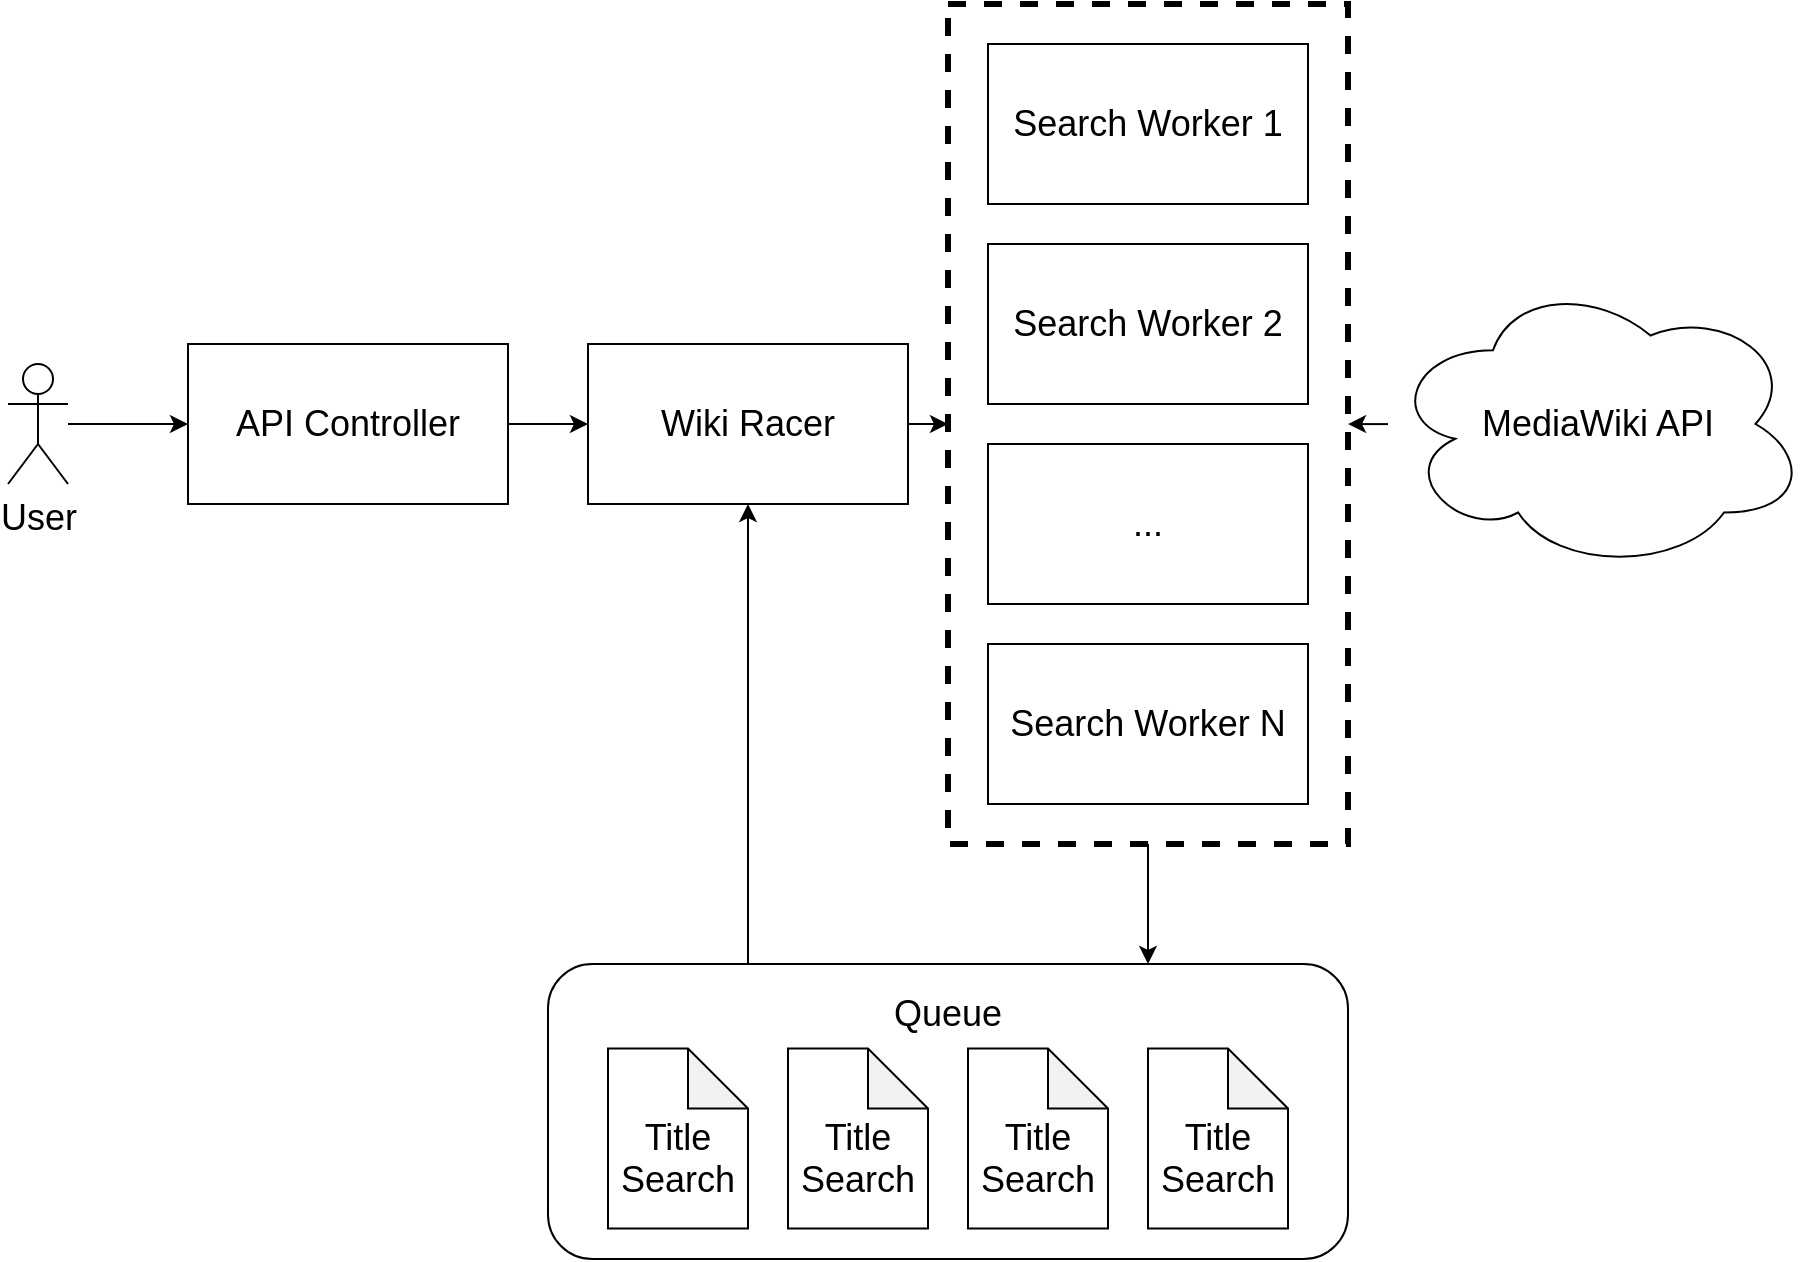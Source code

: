 <mxfile version="13.0.3" type="device" pages="7"><diagram id="IXplIxV5b6JfZ3d4YWGq" name="High Level Arch"><mxGraphModel dx="2916" dy="1220" grid="1" gridSize="10" guides="1" tooltips="1" connect="1" arrows="1" fold="1" page="1" pageScale="1" pageWidth="850" pageHeight="1100" math="0" shadow="0"><root><mxCell id="0"/><mxCell id="1" parent="0"/><mxCell id="iJ9cjfOLZrpV8PgKsIwl-31" style="edgeStyle=orthogonalEdgeStyle;rounded=0;orthogonalLoop=1;jettySize=auto;html=1;exitX=0.5;exitY=1;exitDx=0;exitDy=0;entryX=0.75;entryY=0;entryDx=0;entryDy=0;fontSize=18;" parent="1" source="iJ9cjfOLZrpV8PgKsIwl-15" target="k-khxnUiJFRYAgiVtPTI-1" edge="1"><mxGeometry relative="1" as="geometry"/></mxCell><mxCell id="iJ9cjfOLZrpV8PgKsIwl-15" value="" style="rounded=0;whiteSpace=wrap;html=1;fontSize=18;fillColor=none;dashed=1;strokeWidth=3;" parent="1" vertex="1"><mxGeometry x="440" y="170" width="200" height="420" as="geometry"/></mxCell><mxCell id="iJ9cjfOLZrpV8PgKsIwl-30" style="edgeStyle=orthogonalEdgeStyle;rounded=0;orthogonalLoop=1;jettySize=auto;html=1;exitX=0.25;exitY=0;exitDx=0;exitDy=0;fontSize=18;" parent="1" source="k-khxnUiJFRYAgiVtPTI-1" target="k-khxnUiJFRYAgiVtPTI-4" edge="1"><mxGeometry relative="1" as="geometry"/></mxCell><mxCell id="k-khxnUiJFRYAgiVtPTI-1" value="" style="rounded=1;whiteSpace=wrap;html=1;" parent="1" vertex="1"><mxGeometry x="240" y="650" width="400" height="147.5" as="geometry"/></mxCell><mxCell id="k-khxnUiJFRYAgiVtPTI-2" value="Search Worker 1" style="rounded=0;whiteSpace=wrap;html=1;fontSize=18;" parent="1" vertex="1"><mxGeometry x="460" y="190" width="160" height="80" as="geometry"/></mxCell><mxCell id="k-khxnUiJFRYAgiVtPTI-3" value="Queue" style="text;html=1;strokeColor=none;fillColor=none;align=center;verticalAlign=middle;whiteSpace=wrap;rounded=0;fontSize=18;" parent="1" vertex="1"><mxGeometry x="410" y="665.25" width="60" height="20" as="geometry"/></mxCell><mxCell id="iJ9cjfOLZrpV8PgKsIwl-16" style="edgeStyle=orthogonalEdgeStyle;rounded=0;orthogonalLoop=1;jettySize=auto;html=1;" parent="1" source="k-khxnUiJFRYAgiVtPTI-4" target="iJ9cjfOLZrpV8PgKsIwl-15" edge="1"><mxGeometry relative="1" as="geometry"/></mxCell><mxCell id="k-khxnUiJFRYAgiVtPTI-4" value="Wiki Racer" style="rounded=0;whiteSpace=wrap;html=1;fontSize=18;" parent="1" vertex="1"><mxGeometry x="260" y="340" width="160" height="80" as="geometry"/></mxCell><mxCell id="iJ9cjfOLZrpV8PgKsIwl-2" value="&lt;br&gt;Title&lt;br&gt;Search" style="shape=note;whiteSpace=wrap;html=1;backgroundOutline=1;darkOpacity=0.05;fontSize=18;" parent="1" vertex="1"><mxGeometry x="270" y="692.25" width="70" height="90" as="geometry"/></mxCell><mxCell id="iJ9cjfOLZrpV8PgKsIwl-3" value="&lt;br&gt;Title&lt;br&gt;Search" style="shape=note;whiteSpace=wrap;html=1;backgroundOutline=1;darkOpacity=0.05;fontSize=18;" parent="1" vertex="1"><mxGeometry x="360" y="692.25" width="70" height="90" as="geometry"/></mxCell><mxCell id="iJ9cjfOLZrpV8PgKsIwl-4" value="&lt;br&gt;Title&lt;br&gt;Search" style="shape=note;whiteSpace=wrap;html=1;backgroundOutline=1;darkOpacity=0.05;fontSize=18;" parent="1" vertex="1"><mxGeometry x="450" y="692.25" width="70" height="90" as="geometry"/></mxCell><mxCell id="iJ9cjfOLZrpV8PgKsIwl-5" value="&lt;br&gt;Title&lt;br&gt;Search" style="shape=note;whiteSpace=wrap;html=1;backgroundOutline=1;darkOpacity=0.05;fontSize=18;" parent="1" vertex="1"><mxGeometry x="540" y="692.25" width="70" height="90" as="geometry"/></mxCell><mxCell id="iJ9cjfOLZrpV8PgKsIwl-6" value="Search Worker 2" style="rounded=0;whiteSpace=wrap;html=1;fontSize=18;" parent="1" vertex="1"><mxGeometry x="460" y="290" width="160" height="80" as="geometry"/></mxCell><mxCell id="iJ9cjfOLZrpV8PgKsIwl-7" value="..." style="rounded=0;whiteSpace=wrap;html=1;fontSize=18;" parent="1" vertex="1"><mxGeometry x="460" y="390" width="160" height="80" as="geometry"/></mxCell><mxCell id="iJ9cjfOLZrpV8PgKsIwl-8" value="Search Worker N" style="rounded=0;whiteSpace=wrap;html=1;fontSize=18;" parent="1" vertex="1"><mxGeometry x="460" y="490" width="160" height="80" as="geometry"/></mxCell><mxCell id="iJ9cjfOLZrpV8PgKsIwl-27" style="edgeStyle=orthogonalEdgeStyle;rounded=0;orthogonalLoop=1;jettySize=auto;html=1;fontSize=18;" parent="1" source="iJ9cjfOLZrpV8PgKsIwl-26" target="iJ9cjfOLZrpV8PgKsIwl-15" edge="1"><mxGeometry relative="1" as="geometry"/></mxCell><mxCell id="iJ9cjfOLZrpV8PgKsIwl-26" value="MediaWiki API" style="ellipse;shape=cloud;whiteSpace=wrap;html=1;strokeWidth=1;fillColor=none;fontSize=18;" parent="1" vertex="1"><mxGeometry x="660" y="306.25" width="210" height="147.5" as="geometry"/></mxCell><mxCell id="iJ9cjfOLZrpV8PgKsIwl-33" style="edgeStyle=orthogonalEdgeStyle;rounded=0;orthogonalLoop=1;jettySize=auto;html=1;fontSize=18;" parent="1" source="iJ9cjfOLZrpV8PgKsIwl-32" target="k-khxnUiJFRYAgiVtPTI-4" edge="1"><mxGeometry relative="1" as="geometry"/></mxCell><mxCell id="iJ9cjfOLZrpV8PgKsIwl-32" value="API Controller" style="rounded=0;whiteSpace=wrap;html=1;fontSize=18;" parent="1" vertex="1"><mxGeometry x="60" y="340" width="160" height="80" as="geometry"/></mxCell><mxCell id="iJ9cjfOLZrpV8PgKsIwl-35" style="edgeStyle=orthogonalEdgeStyle;rounded=0;orthogonalLoop=1;jettySize=auto;html=1;fontSize=18;" parent="1" source="iJ9cjfOLZrpV8PgKsIwl-34" target="iJ9cjfOLZrpV8PgKsIwl-32" edge="1"><mxGeometry relative="1" as="geometry"/></mxCell><mxCell id="iJ9cjfOLZrpV8PgKsIwl-34" value="User" style="shape=umlActor;verticalLabelPosition=bottom;labelBackgroundColor=#ffffff;verticalAlign=top;html=1;outlineConnect=0;strokeWidth=1;fillColor=none;fontSize=18;" parent="1" vertex="1"><mxGeometry x="-30" y="350" width="30" height="60" as="geometry"/></mxCell></root></mxGraphModel></diagram><diagram id="-iMVpqJegmXDqXntgjlp" name="App Layers"><mxGraphModel dx="2916" dy="1220" grid="1" gridSize="10" guides="1" tooltips="1" connect="1" arrows="1" fold="1" page="1" pageScale="1" pageWidth="850" pageHeight="1100" math="0" shadow="0"><root><mxCell id="OwXSbkIwfd_zXvtsnWuW-0"/><mxCell id="OwXSbkIwfd_zXvtsnWuW-1" parent="OwXSbkIwfd_zXvtsnWuW-0"/><mxCell id="l91Ibae37VVf1Z6W0F9c-0" value="" style="rounded=0;whiteSpace=wrap;html=1;fontSize=18;fillColor=none;dashed=1;strokeWidth=3;" vertex="1" parent="OwXSbkIwfd_zXvtsnWuW-1"><mxGeometry x="40" y="200" width="620" height="140" as="geometry"/></mxCell><mxCell id="l91Ibae37VVf1Z6W0F9c-1" value="Race Controller" style="rounded=0;whiteSpace=wrap;html=1;fontSize=18;" vertex="1" parent="OwXSbkIwfd_zXvtsnWuW-1"><mxGeometry x="60" y="220" width="180" height="100" as="geometry"/></mxCell><mxCell id="l91Ibae37VVf1Z6W0F9c-2" value="Ping Controller" style="rounded=0;whiteSpace=wrap;html=1;fontSize=18;" vertex="1" parent="OwXSbkIwfd_zXvtsnWuW-1"><mxGeometry x="260" y="220" width="180" height="100" as="geometry"/></mxCell><mxCell id="l91Ibae37VVf1Z6W0F9c-3" value="API" style="text;html=1;strokeColor=none;fillColor=none;align=right;verticalAlign=middle;whiteSpace=wrap;rounded=0;fontSize=18;" vertex="1" parent="OwXSbkIwfd_zXvtsnWuW-1"><mxGeometry x="-110" y="260" width="110" height="20" as="geometry"/></mxCell><mxCell id="l91Ibae37VVf1Z6W0F9c-5" value="" style="rounded=0;whiteSpace=wrap;html=1;fontSize=18;fillColor=none;dashed=1;strokeWidth=3;" vertex="1" parent="OwXSbkIwfd_zXvtsnWuW-1"><mxGeometry x="40" y="360" width="620" height="260" as="geometry"/></mxCell><mxCell id="l91Ibae37VVf1Z6W0F9c-6" value="Wiki Racer" style="rounded=0;whiteSpace=wrap;html=1;fontSize=18;" vertex="1" parent="OwXSbkIwfd_zXvtsnWuW-1"><mxGeometry x="60" y="380" width="180" height="100" as="geometry"/></mxCell><mxCell id="l91Ibae37VVf1Z6W0F9c-7" value="MediaWiki" style="rounded=0;whiteSpace=wrap;html=1;fontSize=18;" vertex="1" parent="OwXSbkIwfd_zXvtsnWuW-1"><mxGeometry x="260" y="380" width="180" height="100" as="geometry"/></mxCell><mxCell id="l91Ibae37VVf1Z6W0F9c-8" value="Services" style="text;html=1;strokeColor=none;fillColor=none;align=right;verticalAlign=middle;whiteSpace=wrap;rounded=0;fontSize=18;" vertex="1" parent="OwXSbkIwfd_zXvtsnWuW-1"><mxGeometry x="-120" y="420" width="120" height="20" as="geometry"/></mxCell><mxCell id="l91Ibae37VVf1Z6W0F9c-9" value="" style="rounded=0;whiteSpace=wrap;html=1;fontSize=18;fillColor=none;dashed=1;strokeWidth=3;" vertex="1" parent="OwXSbkIwfd_zXvtsnWuW-1"><mxGeometry x="40" y="640" width="620" height="140" as="geometry"/></mxCell><mxCell id="l91Ibae37VVf1Z6W0F9c-10" value="MediaWiki Client" style="rounded=0;whiteSpace=wrap;html=1;fontSize=18;" vertex="1" parent="OwXSbkIwfd_zXvtsnWuW-1"><mxGeometry x="60" y="660" width="180" height="100" as="geometry"/></mxCell><mxCell id="l91Ibae37VVf1Z6W0F9c-12" value="Data Providers" style="text;html=1;strokeColor=none;fillColor=none;align=right;verticalAlign=middle;whiteSpace=wrap;rounded=0;fontSize=18;" vertex="1" parent="OwXSbkIwfd_zXvtsnWuW-1"><mxGeometry x="-130" y="700" width="130" height="20" as="geometry"/></mxCell><mxCell id="l91Ibae37VVf1Z6W0F9c-13" value="" style="rounded=0;whiteSpace=wrap;html=1;fontSize=18;fillColor=none;dashed=1;strokeWidth=3;" vertex="1" parent="OwXSbkIwfd_zXvtsnWuW-1"><mxGeometry x="680" y="200" width="220" height="580" as="geometry"/></mxCell><mxCell id="l91Ibae37VVf1Z6W0F9c-14" value="Logger" style="rounded=0;whiteSpace=wrap;html=1;fontSize=18;" vertex="1" parent="OwXSbkIwfd_zXvtsnWuW-1"><mxGeometry x="700" y="220" width="180" height="100" as="geometry"/></mxCell><mxCell id="l91Ibae37VVf1Z6W0F9c-15" value="Error Handling&lt;br&gt;Middleware" style="rounded=0;whiteSpace=wrap;html=1;fontSize=18;" vertex="1" parent="OwXSbkIwfd_zXvtsnWuW-1"><mxGeometry x="460" y="220" width="180" height="100" as="geometry"/></mxCell><mxCell id="l91Ibae37VVf1Z6W0F9c-17" value="Common and Models" style="text;html=1;strokeColor=none;fillColor=none;align=center;verticalAlign=middle;whiteSpace=wrap;rounded=0;fontSize=18;" vertex="1" parent="OwXSbkIwfd_zXvtsnWuW-1"><mxGeometry x="690" y="160" width="200" height="20" as="geometry"/></mxCell><mxCell id="l91Ibae37VVf1Z6W0F9c-18" value="Model: TitleSearch" style="rounded=0;whiteSpace=wrap;html=1;fontSize=18;" vertex="1" parent="OwXSbkIwfd_zXvtsnWuW-1"><mxGeometry x="700" y="340" width="180" height="100" as="geometry"/></mxCell><mxCell id="F7TzkYruK0u7A-3XLmGF-0" value="Title Selector" style="rounded=0;whiteSpace=wrap;html=1;fontSize=18;" vertex="1" parent="OwXSbkIwfd_zXvtsnWuW-1"><mxGeometry x="460" y="380" width="180" height="100" as="geometry"/></mxCell><mxCell id="F7TzkYruK0u7A-3XLmGF-1" value="Search Worker" style="rounded=0;whiteSpace=wrap;html=1;fontSize=18;" vertex="1" parent="OwXSbkIwfd_zXvtsnWuW-1"><mxGeometry x="60" y="500" width="180" height="100" as="geometry"/></mxCell></root></mxGraphModel></diagram><diagram id="20howQRmZkydpIM4SISz" name="Strategies"><mxGraphModel dx="2066" dy="1220" grid="1" gridSize="10" guides="1" tooltips="1" connect="1" arrows="1" fold="1" page="1" pageScale="1" pageWidth="850" pageHeight="1100" math="0" shadow="0"><root><mxCell id="SZ7LqF-z8JqPOlWcz_nS-0"/><mxCell id="SZ7LqF-z8JqPOlWcz_nS-1" parent="SZ7LqF-z8JqPOlWcz_nS-0"/><mxCell id="7A-WK-9YiNpS9h0fsh89-4" style="edgeStyle=orthogonalEdgeStyle;rounded=0;orthogonalLoop=1;jettySize=auto;html=1;fontSize=18;" edge="1" parent="SZ7LqF-z8JqPOlWcz_nS-1" source="7A-WK-9YiNpS9h0fsh89-0" target="7A-WK-9YiNpS9h0fsh89-1"><mxGeometry relative="1" as="geometry"/></mxCell><mxCell id="7A-WK-9YiNpS9h0fsh89-0" value="Start" style="ellipse;whiteSpace=wrap;html=1;aspect=fixed;fontSize=18;align=center;" vertex="1" parent="SZ7LqF-z8JqPOlWcz_nS-1"><mxGeometry x="67.5" y="80" width="80" height="80" as="geometry"/></mxCell><mxCell id="7A-WK-9YiNpS9h0fsh89-5" style="edgeStyle=orthogonalEdgeStyle;rounded=0;orthogonalLoop=1;jettySize=auto;html=1;entryX=0.5;entryY=0;entryDx=0;entryDy=0;fontSize=18;" edge="1" parent="SZ7LqF-z8JqPOlWcz_nS-1" source="7A-WK-9YiNpS9h0fsh89-1" target="7A-WK-9YiNpS9h0fsh89-2"><mxGeometry relative="1" as="geometry"/></mxCell><mxCell id="7A-WK-9YiNpS9h0fsh89-1" value="" style="ellipse;whiteSpace=wrap;html=1;aspect=fixed;fontSize=18;align=center;fillColor=#d5e8d4;strokeColor=#82b366;" vertex="1" parent="SZ7LqF-z8JqPOlWcz_nS-1"><mxGeometry x="87.5" y="200" width="40" height="40" as="geometry"/></mxCell><mxCell id="7A-WK-9YiNpS9h0fsh89-6" style="edgeStyle=orthogonalEdgeStyle;rounded=0;orthogonalLoop=1;jettySize=auto;html=1;entryX=0.5;entryY=0;entryDx=0;entryDy=0;fontSize=18;" edge="1" parent="SZ7LqF-z8JqPOlWcz_nS-1" source="7A-WK-9YiNpS9h0fsh89-2" target="7A-WK-9YiNpS9h0fsh89-3"><mxGeometry relative="1" as="geometry"/></mxCell><mxCell id="7A-WK-9YiNpS9h0fsh89-2" value="" style="ellipse;whiteSpace=wrap;html=1;aspect=fixed;fontSize=18;align=center;fillColor=#fff2cc;strokeColor=#d6b656;" vertex="1" parent="SZ7LqF-z8JqPOlWcz_nS-1"><mxGeometry x="87.5" y="280" width="40" height="40" as="geometry"/></mxCell><mxCell id="7A-WK-9YiNpS9h0fsh89-3" value="" style="ellipse;whiteSpace=wrap;html=1;aspect=fixed;fontSize=18;align=center;fillColor=#f8cecc;strokeColor=#b85450;" vertex="1" parent="SZ7LqF-z8JqPOlWcz_nS-1"><mxGeometry x="87.5" y="360" width="40" height="40" as="geometry"/></mxCell><mxCell id="7A-WK-9YiNpS9h0fsh89-7" value="1. Always pick first" style="text;html=1;strokeColor=none;fillColor=none;align=center;verticalAlign=middle;whiteSpace=wrap;rounded=0;fontSize=18;" vertex="1" parent="SZ7LqF-z8JqPOlWcz_nS-1"><mxGeometry x="30" y="40" width="155" height="20" as="geometry"/></mxCell><mxCell id="7A-WK-9YiNpS9h0fsh89-8" value="2. Breadth first" style="text;html=1;strokeColor=none;fillColor=none;align=center;verticalAlign=middle;whiteSpace=wrap;rounded=0;fontSize=18;" vertex="1" parent="SZ7LqF-z8JqPOlWcz_nS-1"><mxGeometry x="262.5" y="40" width="130" height="20" as="geometry"/></mxCell><mxCell id="7A-WK-9YiNpS9h0fsh89-17" style="edgeStyle=orthogonalEdgeStyle;rounded=0;orthogonalLoop=1;jettySize=auto;html=1;entryX=0.5;entryY=0;entryDx=0;entryDy=0;fontSize=18;" edge="1" parent="SZ7LqF-z8JqPOlWcz_nS-1" source="7A-WK-9YiNpS9h0fsh89-9" target="7A-WK-9YiNpS9h0fsh89-11"><mxGeometry relative="1" as="geometry"/></mxCell><mxCell id="7A-WK-9YiNpS9h0fsh89-18" style="edgeStyle=orthogonalEdgeStyle;rounded=0;orthogonalLoop=1;jettySize=auto;html=1;entryX=0.5;entryY=0;entryDx=0;entryDy=0;fontSize=18;" edge="1" parent="SZ7LqF-z8JqPOlWcz_nS-1" source="7A-WK-9YiNpS9h0fsh89-9" target="7A-WK-9YiNpS9h0fsh89-10"><mxGeometry relative="1" as="geometry"/></mxCell><mxCell id="7A-WK-9YiNpS9h0fsh89-19" style="edgeStyle=orthogonalEdgeStyle;rounded=0;orthogonalLoop=1;jettySize=auto;html=1;exitX=0.5;exitY=1;exitDx=0;exitDy=0;entryX=0.5;entryY=0;entryDx=0;entryDy=0;fontSize=18;" edge="1" parent="SZ7LqF-z8JqPOlWcz_nS-1" source="7A-WK-9YiNpS9h0fsh89-9" target="7A-WK-9YiNpS9h0fsh89-12"><mxGeometry relative="1" as="geometry"/></mxCell><mxCell id="7A-WK-9YiNpS9h0fsh89-9" value="Start" style="ellipse;whiteSpace=wrap;html=1;aspect=fixed;fontSize=18;align=center;" vertex="1" parent="SZ7LqF-z8JqPOlWcz_nS-1"><mxGeometry x="287.5" y="80" width="80" height="80" as="geometry"/></mxCell><mxCell id="7A-WK-9YiNpS9h0fsh89-22" style="edgeStyle=orthogonalEdgeStyle;rounded=0;orthogonalLoop=1;jettySize=auto;html=1;entryX=0.5;entryY=0;entryDx=0;entryDy=0;fontSize=18;" edge="1" parent="SZ7LqF-z8JqPOlWcz_nS-1" source="7A-WK-9YiNpS9h0fsh89-10" target="7A-WK-9YiNpS9h0fsh89-15"><mxGeometry relative="1" as="geometry"/></mxCell><mxCell id="7A-WK-9YiNpS9h0fsh89-10" value="" style="ellipse;whiteSpace=wrap;html=1;aspect=fixed;fontSize=18;align=center;fillColor=#fff2cc;strokeColor=#d6b656;" vertex="1" parent="SZ7LqF-z8JqPOlWcz_nS-1"><mxGeometry x="307.5" y="200" width="40" height="40" as="geometry"/></mxCell><mxCell id="7A-WK-9YiNpS9h0fsh89-20" style="edgeStyle=orthogonalEdgeStyle;rounded=0;orthogonalLoop=1;jettySize=auto;html=1;fontSize=18;" edge="1" parent="SZ7LqF-z8JqPOlWcz_nS-1" source="7A-WK-9YiNpS9h0fsh89-11" target="7A-WK-9YiNpS9h0fsh89-14"><mxGeometry relative="1" as="geometry"/></mxCell><mxCell id="7A-WK-9YiNpS9h0fsh89-21" style="edgeStyle=orthogonalEdgeStyle;rounded=0;orthogonalLoop=1;jettySize=auto;html=1;exitX=0.5;exitY=1;exitDx=0;exitDy=0;fontSize=18;" edge="1" parent="SZ7LqF-z8JqPOlWcz_nS-1" source="7A-WK-9YiNpS9h0fsh89-11" target="7A-WK-9YiNpS9h0fsh89-13"><mxGeometry relative="1" as="geometry"/></mxCell><mxCell id="7A-WK-9YiNpS9h0fsh89-11" value="" style="ellipse;whiteSpace=wrap;html=1;aspect=fixed;fontSize=18;align=center;fillColor=#d5e8d4;strokeColor=#82b366;" vertex="1" parent="SZ7LqF-z8JqPOlWcz_nS-1"><mxGeometry x="247.5" y="200" width="40" height="40" as="geometry"/></mxCell><mxCell id="7A-WK-9YiNpS9h0fsh89-23" style="edgeStyle=orthogonalEdgeStyle;rounded=0;orthogonalLoop=1;jettySize=auto;html=1;fontSize=18;" edge="1" parent="SZ7LqF-z8JqPOlWcz_nS-1" source="7A-WK-9YiNpS9h0fsh89-12" target="7A-WK-9YiNpS9h0fsh89-16"><mxGeometry relative="1" as="geometry"/></mxCell><mxCell id="7A-WK-9YiNpS9h0fsh89-12" value="" style="ellipse;whiteSpace=wrap;html=1;aspect=fixed;fontSize=18;align=center;fillColor=#f8cecc;strokeColor=#b85450;" vertex="1" parent="SZ7LqF-z8JqPOlWcz_nS-1"><mxGeometry x="367.5" y="200" width="40" height="40" as="geometry"/></mxCell><mxCell id="7A-WK-9YiNpS9h0fsh89-13" value="" style="ellipse;whiteSpace=wrap;html=1;aspect=fixed;fontSize=18;align=center;" vertex="1" parent="SZ7LqF-z8JqPOlWcz_nS-1"><mxGeometry x="277.5" y="280" width="40" height="40" as="geometry"/></mxCell><mxCell id="7A-WK-9YiNpS9h0fsh89-14" value="" style="ellipse;whiteSpace=wrap;html=1;aspect=fixed;fontSize=18;align=center;" vertex="1" parent="SZ7LqF-z8JqPOlWcz_nS-1"><mxGeometry x="217.5" y="280" width="40" height="40" as="geometry"/></mxCell><mxCell id="7A-WK-9YiNpS9h0fsh89-15" value="" style="ellipse;whiteSpace=wrap;html=1;aspect=fixed;fontSize=18;align=center;" vertex="1" parent="SZ7LqF-z8JqPOlWcz_nS-1"><mxGeometry x="337.5" y="280" width="40" height="40" as="geometry"/></mxCell><mxCell id="7A-WK-9YiNpS9h0fsh89-16" value="" style="ellipse;whiteSpace=wrap;html=1;aspect=fixed;fontSize=18;align=center;" vertex="1" parent="SZ7LqF-z8JqPOlWcz_nS-1"><mxGeometry x="397.5" y="280" width="40" height="40" as="geometry"/></mxCell><mxCell id="7A-WK-9YiNpS9h0fsh89-24" value="3. Parallelized depth first" style="text;html=1;strokeColor=none;fillColor=none;align=center;verticalAlign=middle;whiteSpace=wrap;rounded=0;fontSize=18;" vertex="1" parent="SZ7LqF-z8JqPOlWcz_nS-1"><mxGeometry x="465" y="40" width="205" height="20" as="geometry"/></mxCell><mxCell id="7A-WK-9YiNpS9h0fsh89-25" value="Start" style="ellipse;whiteSpace=wrap;html=1;aspect=fixed;fontSize=18;align=center;" vertex="1" parent="SZ7LqF-z8JqPOlWcz_nS-1"><mxGeometry x="527.5" y="80" width="80" height="80" as="geometry"/></mxCell><mxCell id="7A-WK-9YiNpS9h0fsh89-27" style="edgeStyle=orthogonalEdgeStyle;rounded=0;orthogonalLoop=1;jettySize=auto;html=1;entryX=0.5;entryY=0;entryDx=0;entryDy=0;fontSize=18;" edge="1" parent="SZ7LqF-z8JqPOlWcz_nS-1" target="7A-WK-9YiNpS9h0fsh89-31"><mxGeometry relative="1" as="geometry"><mxPoint x="567.5" y="180" as="sourcePoint"/></mxGeometry></mxCell><mxCell id="7A-WK-9YiNpS9h0fsh89-28" style="edgeStyle=orthogonalEdgeStyle;rounded=0;orthogonalLoop=1;jettySize=auto;html=1;entryX=0.5;entryY=0;entryDx=0;entryDy=0;fontSize=18;" edge="1" parent="SZ7LqF-z8JqPOlWcz_nS-1" target="7A-WK-9YiNpS9h0fsh89-30"><mxGeometry relative="1" as="geometry"><mxPoint x="567.5" y="180" as="sourcePoint"/></mxGeometry></mxCell><mxCell id="7A-WK-9YiNpS9h0fsh89-29" style="edgeStyle=orthogonalEdgeStyle;rounded=0;orthogonalLoop=1;jettySize=auto;html=1;entryX=0.5;entryY=0;entryDx=0;entryDy=0;fontSize=18;" edge="1" parent="SZ7LqF-z8JqPOlWcz_nS-1" target="7A-WK-9YiNpS9h0fsh89-32" source="7A-WK-9YiNpS9h0fsh89-25"><mxGeometry relative="1" as="geometry"><mxPoint x="567.5" y="180" as="sourcePoint"/><Array as="points"><mxPoint x="567.5" y="180"/><mxPoint x="627.5" y="180"/></Array></mxGeometry></mxCell><mxCell id="7A-WK-9YiNpS9h0fsh89-37" style="edgeStyle=orthogonalEdgeStyle;rounded=0;orthogonalLoop=1;jettySize=auto;html=1;fontSize=18;" edge="1" parent="SZ7LqF-z8JqPOlWcz_nS-1" source="7A-WK-9YiNpS9h0fsh89-30" target="7A-WK-9YiNpS9h0fsh89-33"><mxGeometry relative="1" as="geometry"/></mxCell><mxCell id="7A-WK-9YiNpS9h0fsh89-30" value="" style="ellipse;whiteSpace=wrap;html=1;aspect=fixed;fontSize=18;align=center;fillColor=#d5e8d4;strokeColor=#82b366;" vertex="1" parent="SZ7LqF-z8JqPOlWcz_nS-1"><mxGeometry x="547.5" y="200" width="40" height="40" as="geometry"/></mxCell><mxCell id="7A-WK-9YiNpS9h0fsh89-36" style="edgeStyle=orthogonalEdgeStyle;rounded=0;orthogonalLoop=1;jettySize=auto;html=1;fontSize=18;" edge="1" parent="SZ7LqF-z8JqPOlWcz_nS-1" source="7A-WK-9YiNpS9h0fsh89-31" target="7A-WK-9YiNpS9h0fsh89-34"><mxGeometry relative="1" as="geometry"/></mxCell><mxCell id="7A-WK-9YiNpS9h0fsh89-31" value="" style="ellipse;whiteSpace=wrap;html=1;aspect=fixed;fontSize=18;align=center;fillColor=#d5e8d4;strokeColor=#82b366;" vertex="1" parent="SZ7LqF-z8JqPOlWcz_nS-1"><mxGeometry x="487.5" y="200" width="40" height="40" as="geometry"/></mxCell><mxCell id="7A-WK-9YiNpS9h0fsh89-38" style="edgeStyle=orthogonalEdgeStyle;rounded=0;orthogonalLoop=1;jettySize=auto;html=1;fontSize=18;" edge="1" parent="SZ7LqF-z8JqPOlWcz_nS-1" source="7A-WK-9YiNpS9h0fsh89-32" target="7A-WK-9YiNpS9h0fsh89-35"><mxGeometry relative="1" as="geometry"/></mxCell><mxCell id="7A-WK-9YiNpS9h0fsh89-32" value="" style="ellipse;whiteSpace=wrap;html=1;aspect=fixed;fontSize=18;align=center;fillColor=#d5e8d4;strokeColor=#82b366;" vertex="1" parent="SZ7LqF-z8JqPOlWcz_nS-1"><mxGeometry x="607.5" y="200" width="40" height="40" as="geometry"/></mxCell><mxCell id="7A-WK-9YiNpS9h0fsh89-43" style="edgeStyle=orthogonalEdgeStyle;rounded=0;orthogonalLoop=1;jettySize=auto;html=1;fontSize=18;" edge="1" parent="SZ7LqF-z8JqPOlWcz_nS-1" source="7A-WK-9YiNpS9h0fsh89-33" target="7A-WK-9YiNpS9h0fsh89-39"><mxGeometry relative="1" as="geometry"/></mxCell><mxCell id="7A-WK-9YiNpS9h0fsh89-33" value="" style="ellipse;whiteSpace=wrap;html=1;aspect=fixed;fontSize=18;align=center;fillColor=#fff2cc;strokeColor=#d6b656;" vertex="1" parent="SZ7LqF-z8JqPOlWcz_nS-1"><mxGeometry x="547.5" y="280" width="40" height="40" as="geometry"/></mxCell><mxCell id="7A-WK-9YiNpS9h0fsh89-42" style="edgeStyle=orthogonalEdgeStyle;rounded=0;orthogonalLoop=1;jettySize=auto;html=1;fontSize=18;" edge="1" parent="SZ7LqF-z8JqPOlWcz_nS-1" source="7A-WK-9YiNpS9h0fsh89-34" target="7A-WK-9YiNpS9h0fsh89-40"><mxGeometry relative="1" as="geometry"/></mxCell><mxCell id="7A-WK-9YiNpS9h0fsh89-34" value="" style="ellipse;whiteSpace=wrap;html=1;aspect=fixed;fontSize=18;align=center;fillColor=#fff2cc;strokeColor=#d6b656;" vertex="1" parent="SZ7LqF-z8JqPOlWcz_nS-1"><mxGeometry x="487.5" y="280" width="40" height="40" as="geometry"/></mxCell><mxCell id="7A-WK-9YiNpS9h0fsh89-44" style="edgeStyle=orthogonalEdgeStyle;rounded=0;orthogonalLoop=1;jettySize=auto;html=1;fontSize=18;" edge="1" parent="SZ7LqF-z8JqPOlWcz_nS-1" source="7A-WK-9YiNpS9h0fsh89-35" target="7A-WK-9YiNpS9h0fsh89-41"><mxGeometry relative="1" as="geometry"/></mxCell><mxCell id="7A-WK-9YiNpS9h0fsh89-35" value="" style="ellipse;whiteSpace=wrap;html=1;aspect=fixed;fontSize=18;align=center;fillColor=#fff2cc;strokeColor=#d6b656;" vertex="1" parent="SZ7LqF-z8JqPOlWcz_nS-1"><mxGeometry x="607.5" y="280" width="40" height="40" as="geometry"/></mxCell><mxCell id="7A-WK-9YiNpS9h0fsh89-39" value="" style="ellipse;whiteSpace=wrap;html=1;aspect=fixed;fontSize=18;align=center;fillColor=#f8cecc;strokeColor=#b85450;" vertex="1" parent="SZ7LqF-z8JqPOlWcz_nS-1"><mxGeometry x="547.5" y="360" width="40" height="40" as="geometry"/></mxCell><mxCell id="7A-WK-9YiNpS9h0fsh89-40" value="" style="ellipse;whiteSpace=wrap;html=1;aspect=fixed;fontSize=18;align=center;fillColor=#f8cecc;strokeColor=#b85450;" vertex="1" parent="SZ7LqF-z8JqPOlWcz_nS-1"><mxGeometry x="487.5" y="360" width="40" height="40" as="geometry"/></mxCell><mxCell id="7A-WK-9YiNpS9h0fsh89-41" value="" style="ellipse;whiteSpace=wrap;html=1;aspect=fixed;fontSize=18;align=center;fillColor=#f8cecc;strokeColor=#b85450;" vertex="1" parent="SZ7LqF-z8JqPOlWcz_nS-1"><mxGeometry x="607.5" y="360" width="40" height="40" as="geometry"/></mxCell><mxCell id="7A-WK-9YiNpS9h0fsh89-45" value="4. Parallelized breadth first" style="text;html=1;strokeColor=none;fillColor=none;align=center;verticalAlign=middle;whiteSpace=wrap;rounded=0;fontSize=18;" vertex="1" parent="SZ7LqF-z8JqPOlWcz_nS-1"><mxGeometry x="705" y="40" width="225" height="20" as="geometry"/></mxCell><mxCell id="7A-WK-9YiNpS9h0fsh89-46" style="edgeStyle=orthogonalEdgeStyle;rounded=0;orthogonalLoop=1;jettySize=auto;html=1;entryX=0.5;entryY=0;entryDx=0;entryDy=0;fontSize=18;" edge="1" parent="SZ7LqF-z8JqPOlWcz_nS-1" source="7A-WK-9YiNpS9h0fsh89-49" target="7A-WK-9YiNpS9h0fsh89-54"><mxGeometry relative="1" as="geometry"/></mxCell><mxCell id="7A-WK-9YiNpS9h0fsh89-47" style="edgeStyle=orthogonalEdgeStyle;rounded=0;orthogonalLoop=1;jettySize=auto;html=1;entryX=0.5;entryY=0;entryDx=0;entryDy=0;fontSize=18;" edge="1" parent="SZ7LqF-z8JqPOlWcz_nS-1" source="7A-WK-9YiNpS9h0fsh89-49" target="7A-WK-9YiNpS9h0fsh89-51"><mxGeometry relative="1" as="geometry"/></mxCell><mxCell id="7A-WK-9YiNpS9h0fsh89-48" style="edgeStyle=orthogonalEdgeStyle;rounded=0;orthogonalLoop=1;jettySize=auto;html=1;exitX=0.5;exitY=1;exitDx=0;exitDy=0;entryX=0.5;entryY=0;entryDx=0;entryDy=0;fontSize=18;" edge="1" parent="SZ7LqF-z8JqPOlWcz_nS-1" source="7A-WK-9YiNpS9h0fsh89-49" target="7A-WK-9YiNpS9h0fsh89-56"><mxGeometry relative="1" as="geometry"/></mxCell><mxCell id="7A-WK-9YiNpS9h0fsh89-49" value="Start" style="ellipse;whiteSpace=wrap;html=1;aspect=fixed;fontSize=18;align=center;" vertex="1" parent="SZ7LqF-z8JqPOlWcz_nS-1"><mxGeometry x="777.5" y="80" width="80" height="80" as="geometry"/></mxCell><mxCell id="7A-WK-9YiNpS9h0fsh89-50" style="edgeStyle=orthogonalEdgeStyle;rounded=0;orthogonalLoop=1;jettySize=auto;html=1;entryX=0.5;entryY=0;entryDx=0;entryDy=0;fontSize=18;" edge="1" parent="SZ7LqF-z8JqPOlWcz_nS-1" source="7A-WK-9YiNpS9h0fsh89-51" target="7A-WK-9YiNpS9h0fsh89-59"><mxGeometry relative="1" as="geometry"/></mxCell><mxCell id="7A-WK-9YiNpS9h0fsh89-51" value="" style="ellipse;whiteSpace=wrap;html=1;aspect=fixed;fontSize=18;align=center;fillColor=#d5e8d4;strokeColor=#82b366;" vertex="1" parent="SZ7LqF-z8JqPOlWcz_nS-1"><mxGeometry x="797.5" y="200" width="40" height="40" as="geometry"/></mxCell><mxCell id="7A-WK-9YiNpS9h0fsh89-52" style="edgeStyle=orthogonalEdgeStyle;rounded=0;orthogonalLoop=1;jettySize=auto;html=1;fontSize=18;" edge="1" parent="SZ7LqF-z8JqPOlWcz_nS-1" source="7A-WK-9YiNpS9h0fsh89-54" target="7A-WK-9YiNpS9h0fsh89-58"><mxGeometry relative="1" as="geometry"/></mxCell><mxCell id="7A-WK-9YiNpS9h0fsh89-53" style="edgeStyle=orthogonalEdgeStyle;rounded=0;orthogonalLoop=1;jettySize=auto;html=1;exitX=0.5;exitY=1;exitDx=0;exitDy=0;fontSize=18;" edge="1" parent="SZ7LqF-z8JqPOlWcz_nS-1" source="7A-WK-9YiNpS9h0fsh89-54" target="7A-WK-9YiNpS9h0fsh89-57"><mxGeometry relative="1" as="geometry"/></mxCell><mxCell id="7A-WK-9YiNpS9h0fsh89-54" value="" style="ellipse;whiteSpace=wrap;html=1;aspect=fixed;fontSize=18;align=center;fillColor=#d5e8d4;strokeColor=#82b366;" vertex="1" parent="SZ7LqF-z8JqPOlWcz_nS-1"><mxGeometry x="737.5" y="200" width="40" height="40" as="geometry"/></mxCell><mxCell id="7A-WK-9YiNpS9h0fsh89-55" style="edgeStyle=orthogonalEdgeStyle;rounded=0;orthogonalLoop=1;jettySize=auto;html=1;fontSize=18;" edge="1" parent="SZ7LqF-z8JqPOlWcz_nS-1" source="7A-WK-9YiNpS9h0fsh89-56" target="7A-WK-9YiNpS9h0fsh89-60"><mxGeometry relative="1" as="geometry"/></mxCell><mxCell id="7A-WK-9YiNpS9h0fsh89-56" value="" style="ellipse;whiteSpace=wrap;html=1;aspect=fixed;fontSize=18;align=center;fillColor=#d5e8d4;strokeColor=#82b366;" vertex="1" parent="SZ7LqF-z8JqPOlWcz_nS-1"><mxGeometry x="857.5" y="200" width="40" height="40" as="geometry"/></mxCell><mxCell id="7A-WK-9YiNpS9h0fsh89-63" style="edgeStyle=orthogonalEdgeStyle;rounded=0;orthogonalLoop=1;jettySize=auto;html=1;fontSize=18;" edge="1" parent="SZ7LqF-z8JqPOlWcz_nS-1" source="7A-WK-9YiNpS9h0fsh89-57" target="7A-WK-9YiNpS9h0fsh89-61"><mxGeometry relative="1" as="geometry"/></mxCell><mxCell id="7A-WK-9YiNpS9h0fsh89-57" value="" style="ellipse;whiteSpace=wrap;html=1;aspect=fixed;fontSize=18;align=center;fillColor=#fff2cc;strokeColor=#d6b656;" vertex="1" parent="SZ7LqF-z8JqPOlWcz_nS-1"><mxGeometry x="767.5" y="280" width="40" height="40" as="geometry"/></mxCell><mxCell id="7A-WK-9YiNpS9h0fsh89-58" value="" style="ellipse;whiteSpace=wrap;html=1;aspect=fixed;fontSize=18;align=center;fillColor=#fff2cc;strokeColor=#d6b656;" vertex="1" parent="SZ7LqF-z8JqPOlWcz_nS-1"><mxGeometry x="707.5" y="280" width="40" height="40" as="geometry"/></mxCell><mxCell id="7A-WK-9YiNpS9h0fsh89-59" value="" style="ellipse;whiteSpace=wrap;html=1;aspect=fixed;fontSize=18;align=center;fillColor=#fff2cc;strokeColor=#d6b656;" vertex="1" parent="SZ7LqF-z8JqPOlWcz_nS-1"><mxGeometry x="827.5" y="280" width="40" height="40" as="geometry"/></mxCell><mxCell id="7A-WK-9YiNpS9h0fsh89-64" style="edgeStyle=orthogonalEdgeStyle;rounded=0;orthogonalLoop=1;jettySize=auto;html=1;entryX=0.5;entryY=0;entryDx=0;entryDy=0;fontSize=18;" edge="1" parent="SZ7LqF-z8JqPOlWcz_nS-1" source="7A-WK-9YiNpS9h0fsh89-60" target="7A-WK-9YiNpS9h0fsh89-62"><mxGeometry relative="1" as="geometry"/></mxCell><mxCell id="7A-WK-9YiNpS9h0fsh89-60" value="" style="ellipse;whiteSpace=wrap;html=1;aspect=fixed;fontSize=18;align=center;fillColor=#f8cecc;strokeColor=#b85450;" vertex="1" parent="SZ7LqF-z8JqPOlWcz_nS-1"><mxGeometry x="887.5" y="280" width="40" height="40" as="geometry"/></mxCell><mxCell id="7A-WK-9YiNpS9h0fsh89-61" value="" style="ellipse;whiteSpace=wrap;html=1;aspect=fixed;fontSize=18;align=center;fillColor=#f8cecc;strokeColor=#b85450;" vertex="1" parent="SZ7LqF-z8JqPOlWcz_nS-1"><mxGeometry x="767.5" y="360" width="40" height="40" as="geometry"/></mxCell><mxCell id="7A-WK-9YiNpS9h0fsh89-62" value="" style="ellipse;whiteSpace=wrap;html=1;aspect=fixed;fontSize=18;align=center;fillColor=#f8cecc;strokeColor=#b85450;" vertex="1" parent="SZ7LqF-z8JqPOlWcz_nS-1"><mxGeometry x="887.5" y="360" width="40" height="40" as="geometry"/></mxCell><mxCell id="7A-WK-9YiNpS9h0fsh89-65" value="5. Parallelized breadth first with randomization" style="text;html=1;strokeColor=none;fillColor=none;align=center;verticalAlign=middle;whiteSpace=wrap;rounded=0;fontSize=18;" vertex="1" parent="SZ7LqF-z8JqPOlWcz_nS-1"><mxGeometry x="40" y="440" width="400" height="20" as="geometry"/></mxCell><mxCell id="7A-WK-9YiNpS9h0fsh89-66" style="edgeStyle=orthogonalEdgeStyle;rounded=0;orthogonalLoop=1;jettySize=auto;html=1;entryX=0.5;entryY=0;entryDx=0;entryDy=0;fontSize=18;" edge="1" parent="SZ7LqF-z8JqPOlWcz_nS-1" source="7A-WK-9YiNpS9h0fsh89-69" target="7A-WK-9YiNpS9h0fsh89-74"><mxGeometry relative="1" as="geometry"/></mxCell><mxCell id="7A-WK-9YiNpS9h0fsh89-67" style="edgeStyle=orthogonalEdgeStyle;rounded=0;orthogonalLoop=1;jettySize=auto;html=1;entryX=0.5;entryY=0;entryDx=0;entryDy=0;fontSize=18;" edge="1" parent="SZ7LqF-z8JqPOlWcz_nS-1" source="7A-WK-9YiNpS9h0fsh89-69" target="7A-WK-9YiNpS9h0fsh89-71"><mxGeometry relative="1" as="geometry"/></mxCell><mxCell id="7A-WK-9YiNpS9h0fsh89-68" style="edgeStyle=orthogonalEdgeStyle;rounded=0;orthogonalLoop=1;jettySize=auto;html=1;exitX=0.5;exitY=1;exitDx=0;exitDy=0;entryX=0.5;entryY=0;entryDx=0;entryDy=0;fontSize=18;" edge="1" parent="SZ7LqF-z8JqPOlWcz_nS-1" source="7A-WK-9YiNpS9h0fsh89-69" target="7A-WK-9YiNpS9h0fsh89-76"><mxGeometry relative="1" as="geometry"/></mxCell><mxCell id="7A-WK-9YiNpS9h0fsh89-88" style="edgeStyle=orthogonalEdgeStyle;rounded=0;orthogonalLoop=1;jettySize=auto;html=1;exitX=0.5;exitY=1;exitDx=0;exitDy=0;entryX=0.5;entryY=0;entryDx=0;entryDy=0;fontSize=18;" edge="1" parent="SZ7LqF-z8JqPOlWcz_nS-1" source="7A-WK-9YiNpS9h0fsh89-69" target="7A-WK-9YiNpS9h0fsh89-87"><mxGeometry relative="1" as="geometry"/></mxCell><mxCell id="7A-WK-9YiNpS9h0fsh89-89" style="edgeStyle=orthogonalEdgeStyle;rounded=0;orthogonalLoop=1;jettySize=auto;html=1;exitX=0.5;exitY=1;exitDx=0;exitDy=0;entryX=0.5;entryY=0;entryDx=0;entryDy=0;fontSize=18;" edge="1" parent="SZ7LqF-z8JqPOlWcz_nS-1" source="7A-WK-9YiNpS9h0fsh89-69" target="7A-WK-9YiNpS9h0fsh89-86"><mxGeometry relative="1" as="geometry"/></mxCell><mxCell id="7A-WK-9YiNpS9h0fsh89-69" value="Start" style="ellipse;whiteSpace=wrap;html=1;aspect=fixed;fontSize=18;align=center;" vertex="1" parent="SZ7LqF-z8JqPOlWcz_nS-1"><mxGeometry x="160" y="480" width="80" height="80" as="geometry"/></mxCell><mxCell id="7A-WK-9YiNpS9h0fsh89-123" style="edgeStyle=orthogonalEdgeStyle;rounded=0;orthogonalLoop=1;jettySize=auto;html=1;entryX=0.5;entryY=0;entryDx=0;entryDy=0;fontSize=18;" edge="1" parent="SZ7LqF-z8JqPOlWcz_nS-1" source="7A-WK-9YiNpS9h0fsh89-71" target="7A-WK-9YiNpS9h0fsh89-122"><mxGeometry relative="1" as="geometry"/></mxCell><mxCell id="7A-WK-9YiNpS9h0fsh89-71" value="" style="ellipse;whiteSpace=wrap;html=1;aspect=fixed;fontSize=18;align=center;" vertex="1" parent="SZ7LqF-z8JqPOlWcz_nS-1"><mxGeometry x="180" y="600" width="40" height="40" as="geometry"/></mxCell><mxCell id="7A-WK-9YiNpS9h0fsh89-74" value="" style="ellipse;whiteSpace=wrap;html=1;aspect=fixed;fontSize=18;align=center;" vertex="1" parent="SZ7LqF-z8JqPOlWcz_nS-1"><mxGeometry x="120" y="600" width="40" height="40" as="geometry"/></mxCell><mxCell id="7A-WK-9YiNpS9h0fsh89-114" style="edgeStyle=orthogonalEdgeStyle;rounded=0;orthogonalLoop=1;jettySize=auto;html=1;exitX=0.5;exitY=1;exitDx=0;exitDy=0;fontSize=18;" edge="1" parent="SZ7LqF-z8JqPOlWcz_nS-1" source="7A-WK-9YiNpS9h0fsh89-76" target="7A-WK-9YiNpS9h0fsh89-90"><mxGeometry relative="1" as="geometry"/></mxCell><mxCell id="7A-WK-9YiNpS9h0fsh89-115" style="edgeStyle=orthogonalEdgeStyle;rounded=0;orthogonalLoop=1;jettySize=auto;html=1;exitX=0.5;exitY=1;exitDx=0;exitDy=0;fontSize=18;" edge="1" parent="SZ7LqF-z8JqPOlWcz_nS-1" source="7A-WK-9YiNpS9h0fsh89-76" target="7A-WK-9YiNpS9h0fsh89-92"><mxGeometry relative="1" as="geometry"><Array as="points"><mxPoint x="260" y="710"/><mxPoint x="320" y="710"/></Array></mxGeometry></mxCell><mxCell id="7A-WK-9YiNpS9h0fsh89-76" value="" style="ellipse;whiteSpace=wrap;html=1;aspect=fixed;fontSize=18;align=center;fillColor=#d5e8d4;strokeColor=#82b366;" vertex="1" parent="SZ7LqF-z8JqPOlWcz_nS-1"><mxGeometry x="240" y="600" width="40" height="40" as="geometry"/></mxCell><mxCell id="7A-WK-9YiNpS9h0fsh89-116" style="edgeStyle=orthogonalEdgeStyle;rounded=0;orthogonalLoop=1;jettySize=auto;html=1;exitX=0.5;exitY=1;exitDx=0;exitDy=0;entryX=0.5;entryY=0;entryDx=0;entryDy=0;fontSize=18;" edge="1" parent="SZ7LqF-z8JqPOlWcz_nS-1" source="7A-WK-9YiNpS9h0fsh89-86" target="7A-WK-9YiNpS9h0fsh89-93"><mxGeometry relative="1" as="geometry"/></mxCell><mxCell id="7A-WK-9YiNpS9h0fsh89-117" style="edgeStyle=orthogonalEdgeStyle;rounded=0;orthogonalLoop=1;jettySize=auto;html=1;fontSize=18;entryX=0.5;entryY=0;entryDx=0;entryDy=0;" edge="1" parent="SZ7LqF-z8JqPOlWcz_nS-1" source="7A-WK-9YiNpS9h0fsh89-86" target="7A-WK-9YiNpS9h0fsh89-99"><mxGeometry relative="1" as="geometry"><Array as="points"><mxPoint x="320" y="690"/><mxPoint x="440" y="690"/></Array></mxGeometry></mxCell><mxCell id="7A-WK-9YiNpS9h0fsh89-118" style="edgeStyle=orthogonalEdgeStyle;rounded=0;orthogonalLoop=1;jettySize=auto;html=1;exitX=0.5;exitY=1;exitDx=0;exitDy=0;fontSize=18;" edge="1" parent="SZ7LqF-z8JqPOlWcz_nS-1" source="7A-WK-9YiNpS9h0fsh89-86" target="7A-WK-9YiNpS9h0fsh89-96"><mxGeometry relative="1" as="geometry"/></mxCell><mxCell id="7A-WK-9YiNpS9h0fsh89-119" style="edgeStyle=orthogonalEdgeStyle;rounded=0;orthogonalLoop=1;jettySize=auto;html=1;exitX=0.5;exitY=1;exitDx=0;exitDy=0;fontSize=18;" edge="1" parent="SZ7LqF-z8JqPOlWcz_nS-1" source="7A-WK-9YiNpS9h0fsh89-86" target="7A-WK-9YiNpS9h0fsh89-95"><mxGeometry relative="1" as="geometry"/></mxCell><mxCell id="7A-WK-9YiNpS9h0fsh89-120" style="edgeStyle=orthogonalEdgeStyle;rounded=0;orthogonalLoop=1;jettySize=auto;html=1;exitX=0.5;exitY=1;exitDx=0;exitDy=0;entryX=0.5;entryY=0;entryDx=0;entryDy=0;fontSize=18;" edge="1" parent="SZ7LqF-z8JqPOlWcz_nS-1" source="7A-WK-9YiNpS9h0fsh89-86" target="7A-WK-9YiNpS9h0fsh89-100"><mxGeometry relative="1" as="geometry"/></mxCell><mxCell id="7A-WK-9YiNpS9h0fsh89-86" value="" style="ellipse;whiteSpace=wrap;html=1;aspect=fixed;fontSize=18;align=center;fillColor=#d5e8d4;strokeColor=#82b366;" vertex="1" parent="SZ7LqF-z8JqPOlWcz_nS-1"><mxGeometry x="300" y="600" width="40" height="40" as="geometry"/></mxCell><mxCell id="7A-WK-9YiNpS9h0fsh89-112" style="edgeStyle=orthogonalEdgeStyle;rounded=0;orthogonalLoop=1;jettySize=auto;html=1;entryX=0.5;entryY=0;entryDx=0;entryDy=0;fontSize=18;" edge="1" parent="SZ7LqF-z8JqPOlWcz_nS-1" source="7A-WK-9YiNpS9h0fsh89-87" target="7A-WK-9YiNpS9h0fsh89-94"><mxGeometry relative="1" as="geometry"/></mxCell><mxCell id="7A-WK-9YiNpS9h0fsh89-113" style="edgeStyle=orthogonalEdgeStyle;rounded=0;orthogonalLoop=1;jettySize=auto;html=1;exitX=0.5;exitY=1;exitDx=0;exitDy=0;entryX=0.5;entryY=0;entryDx=0;entryDy=0;fontSize=18;" edge="1" parent="SZ7LqF-z8JqPOlWcz_nS-1" source="7A-WK-9YiNpS9h0fsh89-87" target="7A-WK-9YiNpS9h0fsh89-91"><mxGeometry relative="1" as="geometry"/></mxCell><mxCell id="7A-WK-9YiNpS9h0fsh89-87" value="" style="ellipse;whiteSpace=wrap;html=1;aspect=fixed;fontSize=18;align=center;fillColor=#d5e8d4;strokeColor=#82b366;" vertex="1" parent="SZ7LqF-z8JqPOlWcz_nS-1"><mxGeometry x="60" y="600" width="40" height="40" as="geometry"/></mxCell><mxCell id="7A-WK-9YiNpS9h0fsh89-90" value="" style="ellipse;whiteSpace=wrap;html=1;aspect=fixed;fontSize=18;align=center;fillColor=#fff2cc;strokeColor=#d6b656;" vertex="1" parent="SZ7LqF-z8JqPOlWcz_nS-1"><mxGeometry x="240" y="740" width="40" height="40" as="geometry"/></mxCell><mxCell id="7A-WK-9YiNpS9h0fsh89-91" value="" style="ellipse;whiteSpace=wrap;html=1;aspect=fixed;fontSize=18;align=center;" vertex="1" parent="SZ7LqF-z8JqPOlWcz_nS-1"><mxGeometry x="120" y="740" width="40" height="40" as="geometry"/></mxCell><mxCell id="7A-WK-9YiNpS9h0fsh89-92" value="" style="ellipse;whiteSpace=wrap;html=1;aspect=fixed;fontSize=18;align=center;fillColor=#fff2cc;strokeColor=#d6b656;" vertex="1" parent="SZ7LqF-z8JqPOlWcz_nS-1"><mxGeometry x="300" y="740" width="40" height="40" as="geometry"/></mxCell><mxCell id="7A-WK-9YiNpS9h0fsh89-93" value="" style="ellipse;whiteSpace=wrap;html=1;aspect=fixed;fontSize=18;align=center;fillColor=#f8cecc;strokeColor=#b85450;" vertex="1" parent="SZ7LqF-z8JqPOlWcz_nS-1"><mxGeometry x="360" y="740" width="40" height="40" as="geometry"/></mxCell><mxCell id="7A-WK-9YiNpS9h0fsh89-94" value="" style="ellipse;whiteSpace=wrap;html=1;aspect=fixed;fontSize=18;align=center;fillColor=#fff2cc;strokeColor=#d6b656;" vertex="1" parent="SZ7LqF-z8JqPOlWcz_nS-1"><mxGeometry x="60" y="740" width="40" height="40" as="geometry"/></mxCell><mxCell id="7A-WK-9YiNpS9h0fsh89-95" value="" style="ellipse;whiteSpace=wrap;html=1;aspect=fixed;fontSize=18;align=center;" vertex="1" parent="SZ7LqF-z8JqPOlWcz_nS-1"><mxGeometry x="540" y="740" width="40" height="40" as="geometry"/></mxCell><mxCell id="7A-WK-9YiNpS9h0fsh89-96" value="" style="ellipse;whiteSpace=wrap;html=1;aspect=fixed;fontSize=18;align=center;fillColor=#f8cecc;strokeColor=#b85450;" vertex="1" parent="SZ7LqF-z8JqPOlWcz_nS-1"><mxGeometry x="480" y="740" width="40" height="40" as="geometry"/></mxCell><mxCell id="7A-WK-9YiNpS9h0fsh89-99" value="" style="ellipse;whiteSpace=wrap;html=1;aspect=fixed;fontSize=18;align=center;fillColor=#f8cecc;strokeColor=#b85450;" vertex="1" parent="SZ7LqF-z8JqPOlWcz_nS-1"><mxGeometry x="420" y="740" width="40" height="40" as="geometry"/></mxCell><mxCell id="7A-WK-9YiNpS9h0fsh89-100" value="..." style="ellipse;whiteSpace=wrap;html=1;aspect=fixed;fontSize=18;align=center;" vertex="1" parent="SZ7LqF-z8JqPOlWcz_nS-1"><mxGeometry x="600" y="740" width="40" height="40" as="geometry"/></mxCell><mxCell id="7A-WK-9YiNpS9h0fsh89-122" value="" style="ellipse;whiteSpace=wrap;html=1;aspect=fixed;fontSize=18;align=center;" vertex="1" parent="SZ7LqF-z8JqPOlWcz_nS-1"><mxGeometry x="180" y="740" width="40" height="40" as="geometry"/></mxCell></root></mxGraphModel></diagram><diagram id="CafpK0jJykxCZjFXSGJf" name="Code Flow 1"><mxGraphModel dx="2066" dy="1220" grid="1" gridSize="10" guides="1" tooltips="1" connect="1" arrows="1" fold="1" page="1" pageScale="1" pageWidth="850" pageHeight="1100" math="0" shadow="0"><root><mxCell id="DgfVBsAw3cOYZ3VfgOV--0"/><mxCell id="DgfVBsAw3cOYZ3VfgOV--1" parent="DgfVBsAw3cOYZ3VfgOV--0"/><mxCell id="sbRLfkrzLsAbUP8pfQFd-7" style="edgeStyle=orthogonalEdgeStyle;rounded=0;orthogonalLoop=1;jettySize=auto;html=1;entryX=0;entryY=0.5;entryDx=0;entryDy=0;fontSize=18;" edge="1" parent="DgfVBsAw3cOYZ3VfgOV--1" source="IAn0k6SIRo2w10h11yqe-0" target="sbRLfkrzLsAbUP8pfQFd-0"><mxGeometry relative="1" as="geometry"/></mxCell><mxCell id="IAn0k6SIRo2w10h11yqe-0" value="Wiki Racer" style="rounded=0;whiteSpace=wrap;html=1;fontSize=18;" vertex="1" parent="DgfVBsAw3cOYZ3VfgOV--1"><mxGeometry x="780" y="509.75" width="160" height="80" as="geometry"/></mxCell><mxCell id="IAn0k6SIRo2w10h11yqe-1" style="edgeStyle=orthogonalEdgeStyle;rounded=0;orthogonalLoop=1;jettySize=auto;html=1;fontSize=18;" edge="1" parent="DgfVBsAw3cOYZ3VfgOV--1" source="IAn0k6SIRo2w10h11yqe-2" target="IAn0k6SIRo2w10h11yqe-0"><mxGeometry relative="1" as="geometry"/></mxCell><mxCell id="IAn0k6SIRo2w10h11yqe-6" value="&amp;nbsp;start, end&amp;nbsp;" style="edgeLabel;html=1;align=center;verticalAlign=middle;resizable=0;points=[];fontSize=18;" vertex="1" connectable="0" parent="IAn0k6SIRo2w10h11yqe-1"><mxGeometry x="0.25" y="-1" relative="1" as="geometry"><mxPoint x="-15" y="-1" as="offset"/></mxGeometry></mxCell><mxCell id="IAn0k6SIRo2w10h11yqe-2" value="API Controller" style="rounded=0;whiteSpace=wrap;html=1;fontSize=18;" vertex="1" parent="DgfVBsAw3cOYZ3VfgOV--1"><mxGeometry x="500" y="509.75" width="160" height="80" as="geometry"/></mxCell><mxCell id="IAn0k6SIRo2w10h11yqe-3" style="edgeStyle=orthogonalEdgeStyle;rounded=0;orthogonalLoop=1;jettySize=auto;html=1;fontSize=18;" edge="1" parent="DgfVBsAw3cOYZ3VfgOV--1" source="IAn0k6SIRo2w10h11yqe-4" target="IAn0k6SIRo2w10h11yqe-2"><mxGeometry relative="1" as="geometry"/></mxCell><mxCell id="IAn0k6SIRo2w10h11yqe-5" value="&amp;nbsp;start, end&amp;nbsp;" style="edgeLabel;html=1;align=center;verticalAlign=middle;resizable=0;points=[];fontSize=18;" vertex="1" connectable="0" parent="IAn0k6SIRo2w10h11yqe-3"><mxGeometry x="0.029" relative="1" as="geometry"><mxPoint as="offset"/></mxGeometry></mxCell><mxCell id="IAn0k6SIRo2w10h11yqe-4" value="User" style="shape=umlActor;verticalLabelPosition=bottom;labelBackgroundColor=#ffffff;verticalAlign=top;html=1;outlineConnect=0;strokeWidth=1;fillColor=none;fontSize=18;" vertex="1" parent="DgfVBsAw3cOYZ3VfgOV--1"><mxGeometry x="330" y="519.75" width="30" height="60" as="geometry"/></mxCell><mxCell id="sbRLfkrzLsAbUP8pfQFd-0" value="" style="rounded=1;whiteSpace=wrap;html=1;" vertex="1" parent="DgfVBsAw3cOYZ3VfgOV--1"><mxGeometry x="1100" y="476" width="200" height="147.5" as="geometry"/></mxCell><mxCell id="sbRLfkrzLsAbUP8pfQFd-1" value="Queue" style="text;html=1;strokeColor=none;fillColor=none;align=center;verticalAlign=middle;whiteSpace=wrap;rounded=0;fontSize=18;" vertex="1" parent="DgfVBsAw3cOYZ3VfgOV--1"><mxGeometry x="1170" y="489.75" width="60" height="20" as="geometry"/></mxCell><mxCell id="sbRLfkrzLsAbUP8pfQFd-2" value="&lt;br&gt;start" style="shape=note;whiteSpace=wrap;html=1;backgroundOutline=1;darkOpacity=0.05;fontSize=18;" vertex="1" parent="DgfVBsAw3cOYZ3VfgOV--1"><mxGeometry x="990" y="514.75" width="50" height="70" as="geometry"/></mxCell></root></mxGraphModel></diagram><diagram id="7vMwWcVhPjBMflKs_20y" name="Code Flow 2"><mxGraphModel dx="2066" dy="1220" grid="1" gridSize="10" guides="1" tooltips="1" connect="1" arrows="1" fold="1" page="1" pageScale="1" pageWidth="850" pageHeight="1100" math="0" shadow="0"><root><mxCell id="EWCQGR-JRIrPL0yTBgfx-0"/><mxCell id="EWCQGR-JRIrPL0yTBgfx-1" parent="EWCQGR-JRIrPL0yTBgfx-0"/><mxCell id="n-JLAiTF7Z9VigVjCw3P-2" style="edgeStyle=orthogonalEdgeStyle;rounded=0;orthogonalLoop=1;jettySize=auto;html=1;exitX=0.25;exitY=0;exitDx=0;exitDy=0;fontSize=18;" edge="1" parent="EWCQGR-JRIrPL0yTBgfx-1" source="n-JLAiTF7Z9VigVjCw3P-3" target="n-JLAiTF7Z9VigVjCw3P-7"><mxGeometry relative="1" as="geometry"/></mxCell><mxCell id="n-JLAiTF7Z9VigVjCw3P-3" value="" style="rounded=1;whiteSpace=wrap;html=1;" vertex="1" parent="EWCQGR-JRIrPL0yTBgfx-1"><mxGeometry x="70" y="543.75" width="440" height="147.5" as="geometry"/></mxCell><mxCell id="--4_8xVl6CvYNx3aeWDw-2" style="edgeStyle=orthogonalEdgeStyle;rounded=0;orthogonalLoop=1;jettySize=auto;html=1;exitX=0.5;exitY=1;exitDx=0;exitDy=0;entryX=0.75;entryY=0;entryDx=0;entryDy=0;fontSize=18;" edge="1" parent="EWCQGR-JRIrPL0yTBgfx-1" source="n-JLAiTF7Z9VigVjCw3P-4" target="n-JLAiTF7Z9VigVjCw3P-3"><mxGeometry relative="1" as="geometry"/></mxCell><mxCell id="n-JLAiTF7Z9VigVjCw3P-4" value="Search Worker 1" style="rounded=0;whiteSpace=wrap;html=1;fontSize=18;" vertex="1" parent="EWCQGR-JRIrPL0yTBgfx-1"><mxGeometry x="360" y="223.75" width="160" height="80" as="geometry"/></mxCell><mxCell id="n-JLAiTF7Z9VigVjCw3P-5" value="Queue" style="text;html=1;strokeColor=none;fillColor=none;align=center;verticalAlign=middle;whiteSpace=wrap;rounded=0;fontSize=18;" vertex="1" parent="EWCQGR-JRIrPL0yTBgfx-1"><mxGeometry x="260" y="553.75" width="60" height="20" as="geometry"/></mxCell><mxCell id="n-JLAiTF7Z9VigVjCw3P-6" style="edgeStyle=orthogonalEdgeStyle;rounded=0;orthogonalLoop=1;jettySize=auto;html=1;" edge="1" parent="EWCQGR-JRIrPL0yTBgfx-1" source="n-JLAiTF7Z9VigVjCw3P-7" target="n-JLAiTF7Z9VigVjCw3P-4"><mxGeometry relative="1" as="geometry"><mxPoint x="260" y="263.75" as="targetPoint"/></mxGeometry></mxCell><mxCell id="n-JLAiTF7Z9VigVjCw3P-7" value="Wiki Racer" style="rounded=0;whiteSpace=wrap;html=1;fontSize=18;" vertex="1" parent="EWCQGR-JRIrPL0yTBgfx-1"><mxGeometry x="80" y="223.75" width="160" height="80" as="geometry"/></mxCell><mxCell id="n-JLAiTF7Z9VigVjCw3P-15" style="edgeStyle=orthogonalEdgeStyle;rounded=0;orthogonalLoop=1;jettySize=auto;html=1;fontSize=18;" edge="1" parent="EWCQGR-JRIrPL0yTBgfx-1" source="n-JLAiTF7Z9VigVjCw3P-16" target="n-JLAiTF7Z9VigVjCw3P-4"><mxGeometry relative="1" as="geometry"><mxPoint x="540" y="263.75" as="targetPoint"/></mxGeometry></mxCell><mxCell id="n-JLAiTF7Z9VigVjCw3P-16" value="MediaWiki API" style="ellipse;shape=cloud;whiteSpace=wrap;html=1;strokeWidth=1;fillColor=none;fontSize=18;" vertex="1" parent="EWCQGR-JRIrPL0yTBgfx-1"><mxGeometry x="560" y="190" width="210" height="147.5" as="geometry"/></mxCell><mxCell id="--4_8xVl6CvYNx3aeWDw-0" value="&lt;br&gt;start" style="shape=note;whiteSpace=wrap;html=1;backgroundOutline=1;darkOpacity=0.05;fontSize=18;" vertex="1" parent="EWCQGR-JRIrPL0yTBgfx-1"><mxGeometry x="135" y="323.75" width="50" height="70" as="geometry"/></mxCell><mxCell id="--4_8xVl6CvYNx3aeWDw-1" value="&lt;br&gt;start" style="shape=note;whiteSpace=wrap;html=1;backgroundOutline=1;darkOpacity=0.05;fontSize=18;" vertex="1" parent="EWCQGR-JRIrPL0yTBgfx-1"><mxGeometry x="280" y="228.75" width="50" height="70" as="geometry"/></mxCell><mxCell id="--4_8xVl6CvYNx3aeWDw-3" value="&lt;br&gt;next4" style="shape=note;whiteSpace=wrap;html=1;backgroundOutline=1;darkOpacity=0.05;fontSize=18;" vertex="1" parent="EWCQGR-JRIrPL0yTBgfx-1"><mxGeometry x="380" y="443.75" width="50" height="70" as="geometry"/></mxCell><mxCell id="--4_8xVl6CvYNx3aeWDw-4" value="&lt;br&gt;next1" style="shape=note;whiteSpace=wrap;html=1;backgroundOutline=1;darkOpacity=0.05;fontSize=18;" vertex="1" parent="EWCQGR-JRIrPL0yTBgfx-1"><mxGeometry x="265" y="593.75" width="50" height="70" as="geometry"/></mxCell><mxCell id="--4_8xVl6CvYNx3aeWDw-5" value="&lt;br&gt;next2" style="shape=note;whiteSpace=wrap;html=1;backgroundOutline=1;darkOpacity=0.05;fontSize=18;" vertex="1" parent="EWCQGR-JRIrPL0yTBgfx-1"><mxGeometry x="340" y="593.75" width="50" height="70" as="geometry"/></mxCell><mxCell id="--4_8xVl6CvYNx3aeWDw-6" value="&lt;br&gt;next3" style="shape=note;whiteSpace=wrap;html=1;backgroundOutline=1;darkOpacity=0.05;fontSize=18;" vertex="1" parent="EWCQGR-JRIrPL0yTBgfx-1"><mxGeometry x="415" y="593.75" width="50" height="70" as="geometry"/></mxCell><mxCell id="--4_8xVl6CvYNx3aeWDw-7" value="&lt;br&gt;next5" style="shape=note;whiteSpace=wrap;html=1;backgroundOutline=1;darkOpacity=0.05;fontSize=18;" vertex="1" parent="EWCQGR-JRIrPL0yTBgfx-1"><mxGeometry x="415" y="323.75" width="50" height="70" as="geometry"/></mxCell></root></mxGraphModel></diagram><diagram name="Code Flow 3" id="eS3CFmqEPVdYOmBugtSs"><mxGraphModel dx="2066" dy="1220" grid="1" gridSize="10" guides="1" tooltips="1" connect="1" arrows="1" fold="1" page="1" pageScale="1" pageWidth="850" pageHeight="1100" math="0" shadow="0"><root><mxCell id="nr3ArfaeacIRnJbaJjOa-0"/><mxCell id="nr3ArfaeacIRnJbaJjOa-1" parent="nr3ArfaeacIRnJbaJjOa-0"/><mxCell id="nr3ArfaeacIRnJbaJjOa-2" style="edgeStyle=orthogonalEdgeStyle;rounded=0;orthogonalLoop=1;jettySize=auto;html=1;exitX=0.25;exitY=0;exitDx=0;exitDy=0;fontSize=18;" edge="1" parent="nr3ArfaeacIRnJbaJjOa-1" source="nr3ArfaeacIRnJbaJjOa-3" target="nr3ArfaeacIRnJbaJjOa-8"><mxGeometry relative="1" as="geometry"/></mxCell><mxCell id="nr3ArfaeacIRnJbaJjOa-3" value="" style="rounded=1;whiteSpace=wrap;html=1;" vertex="1" parent="nr3ArfaeacIRnJbaJjOa-1"><mxGeometry x="70" y="543.75" width="440" height="147.5" as="geometry"/></mxCell><mxCell id="nr3ArfaeacIRnJbaJjOa-6" value="Queue" style="text;html=1;strokeColor=none;fillColor=none;align=center;verticalAlign=middle;whiteSpace=wrap;rounded=0;fontSize=18;" vertex="1" parent="nr3ArfaeacIRnJbaJjOa-1"><mxGeometry x="260" y="553.75" width="60" height="20" as="geometry"/></mxCell><mxCell id="nr3ArfaeacIRnJbaJjOa-7" style="edgeStyle=orthogonalEdgeStyle;rounded=0;orthogonalLoop=1;jettySize=auto;html=1;" edge="1" parent="nr3ArfaeacIRnJbaJjOa-1" source="nr3ArfaeacIRnJbaJjOa-8"><mxGeometry relative="1" as="geometry"><mxPoint x="360" y="263.75" as="targetPoint"/></mxGeometry></mxCell><mxCell id="nr3ArfaeacIRnJbaJjOa-8" value="Wiki Racer" style="rounded=0;whiteSpace=wrap;html=1;fontSize=18;" vertex="1" parent="nr3ArfaeacIRnJbaJjOa-1"><mxGeometry x="80" y="223.75" width="160" height="80" as="geometry"/></mxCell><mxCell id="nr3ArfaeacIRnJbaJjOa-11" value="&lt;br&gt;next5" style="shape=note;whiteSpace=wrap;html=1;backgroundOutline=1;darkOpacity=0.05;fontSize=18;" vertex="1" parent="nr3ArfaeacIRnJbaJjOa-1"><mxGeometry x="135" y="323.75" width="50" height="70" as="geometry"/></mxCell><mxCell id="nr3ArfaeacIRnJbaJjOa-12" value="&lt;br&gt;next4" style="shape=note;whiteSpace=wrap;html=1;backgroundOutline=1;darkOpacity=0.05;fontSize=18;" vertex="1" parent="nr3ArfaeacIRnJbaJjOa-1"><mxGeometry x="280" y="228.75" width="50" height="70" as="geometry"/></mxCell><mxCell id="nr3ArfaeacIRnJbaJjOa-14" value="&lt;br&gt;next6" style="shape=note;whiteSpace=wrap;html=1;backgroundOutline=1;darkOpacity=0.05;fontSize=18;" vertex="1" parent="nr3ArfaeacIRnJbaJjOa-1"><mxGeometry x="100" y="593.75" width="50" height="70" as="geometry"/></mxCell><mxCell id="nr3ArfaeacIRnJbaJjOa-15" value="&lt;br&gt;next7" style="shape=note;whiteSpace=wrap;html=1;backgroundOutline=1;darkOpacity=0.05;fontSize=18;" vertex="1" parent="nr3ArfaeacIRnJbaJjOa-1"><mxGeometry x="175" y="593.75" width="50" height="70" as="geometry"/></mxCell><mxCell id="nr3ArfaeacIRnJbaJjOa-16" value="&lt;br&gt;next8" style="shape=note;whiteSpace=wrap;html=1;backgroundOutline=1;darkOpacity=0.05;fontSize=18;" vertex="1" parent="nr3ArfaeacIRnJbaJjOa-1"><mxGeometry x="250" y="593.75" width="50" height="70" as="geometry"/></mxCell><mxCell id="nr3ArfaeacIRnJbaJjOa-18" value="&lt;br&gt;next6" style="shape=note;whiteSpace=wrap;html=1;backgroundOutline=1;darkOpacity=0.05;fontSize=18;" vertex="1" parent="nr3ArfaeacIRnJbaJjOa-1"><mxGeometry x="325" y="593.75" width="50" height="70" as="geometry"/></mxCell><mxCell id="nr3ArfaeacIRnJbaJjOa-19" value="&lt;br&gt;..." style="shape=note;whiteSpace=wrap;html=1;backgroundOutline=1;darkOpacity=0.05;fontSize=18;" vertex="1" parent="nr3ArfaeacIRnJbaJjOa-1"><mxGeometry x="400" y="593.75" width="50" height="70" as="geometry"/></mxCell><mxCell id="v7dUPd8Coq5Dr0eMUuPb-10" style="edgeStyle=orthogonalEdgeStyle;rounded=0;orthogonalLoop=1;jettySize=auto;html=1;entryX=0.75;entryY=0;entryDx=0;entryDy=0;fontSize=18;" edge="1" parent="nr3ArfaeacIRnJbaJjOa-1" source="v7dUPd8Coq5Dr0eMUuPb-0" target="nr3ArfaeacIRnJbaJjOa-3"><mxGeometry relative="1" as="geometry"/></mxCell><mxCell id="v7dUPd8Coq5Dr0eMUuPb-0" value="" style="rounded=0;whiteSpace=wrap;html=1;fontSize=18;fillColor=none;dashed=1;strokeWidth=3;" vertex="1" parent="nr3ArfaeacIRnJbaJjOa-1"><mxGeometry x="360" y="53.75" width="200" height="420" as="geometry"/></mxCell><mxCell id="v7dUPd8Coq5Dr0eMUuPb-1" value="Search Worker for next 1" style="rounded=0;whiteSpace=wrap;html=1;fontSize=18;" vertex="1" parent="nr3ArfaeacIRnJbaJjOa-1"><mxGeometry x="380" y="73.75" width="160" height="80" as="geometry"/></mxCell><mxCell id="v7dUPd8Coq5Dr0eMUuPb-3" value="Search Worker for next 2" style="rounded=0;whiteSpace=wrap;html=1;fontSize=18;" vertex="1" parent="nr3ArfaeacIRnJbaJjOa-1"><mxGeometry x="380" y="173.75" width="160" height="80" as="geometry"/></mxCell><mxCell id="v7dUPd8Coq5Dr0eMUuPb-4" value="..." style="rounded=0;whiteSpace=wrap;html=1;fontSize=18;" vertex="1" parent="nr3ArfaeacIRnJbaJjOa-1"><mxGeometry x="380" y="273.75" width="160" height="80" as="geometry"/></mxCell><mxCell id="v7dUPd8Coq5Dr0eMUuPb-5" value="Search Worker for next N" style="rounded=0;whiteSpace=wrap;html=1;fontSize=18;" vertex="1" parent="nr3ArfaeacIRnJbaJjOa-1"><mxGeometry x="380" y="373.75" width="160" height="80" as="geometry"/></mxCell><mxCell id="v7dUPd8Coq5Dr0eMUuPb-6" style="edgeStyle=orthogonalEdgeStyle;rounded=0;orthogonalLoop=1;jettySize=auto;html=1;fontSize=18;" edge="1" parent="nr3ArfaeacIRnJbaJjOa-1" source="v7dUPd8Coq5Dr0eMUuPb-7" target="v7dUPd8Coq5Dr0eMUuPb-0"><mxGeometry relative="1" as="geometry"/></mxCell><mxCell id="v7dUPd8Coq5Dr0eMUuPb-7" value="MediaWiki API" style="ellipse;shape=cloud;whiteSpace=wrap;html=1;strokeWidth=1;fillColor=none;fontSize=18;" vertex="1" parent="nr3ArfaeacIRnJbaJjOa-1"><mxGeometry x="580" y="190" width="210" height="147.5" as="geometry"/></mxCell><mxCell id="v7dUPd8Coq5Dr0eMUuPb-11" value="&lt;br&gt;next" style="shape=note;whiteSpace=wrap;html=1;backgroundOutline=1;darkOpacity=0.05;fontSize=18;" vertex="1" parent="nr3ArfaeacIRnJbaJjOa-1"><mxGeometry x="425" y="490" width="50" height="70" as="geometry"/></mxCell></root></mxGraphModel></diagram><diagram id="31uipCL0dyW--ghfxds5" name="Iteration 2"><mxGraphModel dx="2066" dy="1220" grid="1" gridSize="10" guides="1" tooltips="1" connect="1" arrows="1" fold="1" page="1" pageScale="1" pageWidth="850" pageHeight="1100" math="0" shadow="0"><root><mxCell id="3lGBtdPW2ROfe81jzkpS-0"/><mxCell id="3lGBtdPW2ROfe81jzkpS-1" parent="3lGBtdPW2ROfe81jzkpS-0"/><mxCell id="Z3sqI9teK1BVV102EH45-5" style="edgeStyle=orthogonalEdgeStyle;rounded=0;orthogonalLoop=1;jettySize=auto;html=1;exitX=0.5;exitY=1;exitDx=0;exitDy=0;exitPerimeter=0;fontSize=18;" edge="1" parent="3lGBtdPW2ROfe81jzkpS-1" source="3lGBtdPW2ROfe81jzkpS-2" target="Z3sqI9teK1BVV102EH45-3"><mxGeometry relative="1" as="geometry"><Array as="points"><mxPoint x="553" y="600"/><mxPoint x="525" y="600"/></Array></mxGeometry></mxCell><mxCell id="Z3sqI9teK1BVV102EH45-8" style="edgeStyle=orthogonalEdgeStyle;rounded=0;orthogonalLoop=1;jettySize=auto;html=1;exitX=0.5;exitY=1;exitDx=0;exitDy=0;exitPerimeter=0;fontSize=18;" edge="1" parent="3lGBtdPW2ROfe81jzkpS-1" source="3lGBtdPW2ROfe81jzkpS-2" target="Z3sqI9teK1BVV102EH45-4"><mxGeometry relative="1" as="geometry"><Array as="points"><mxPoint x="553" y="600"/><mxPoint x="725" y="600"/></Array></mxGeometry></mxCell><mxCell id="Z3sqI9teK1BVV102EH45-9" style="edgeStyle=orthogonalEdgeStyle;rounded=0;orthogonalLoop=1;jettySize=auto;html=1;exitX=0.5;exitY=1;exitDx=0;exitDy=0;exitPerimeter=0;fontSize=18;" edge="1" parent="3lGBtdPW2ROfe81jzkpS-1" source="3lGBtdPW2ROfe81jzkpS-2" target="Z3sqI9teK1BVV102EH45-2"><mxGeometry relative="1" as="geometry"><Array as="points"><mxPoint x="553" y="600"/><mxPoint x="325" y="600"/></Array></mxGeometry></mxCell><mxCell id="Z3sqI9teK1BVV102EH45-10" style="edgeStyle=orthogonalEdgeStyle;rounded=0;orthogonalLoop=1;jettySize=auto;html=1;exitX=0.5;exitY=1;exitDx=0;exitDy=0;exitPerimeter=0;entryX=0.438;entryY=0;entryDx=0;entryDy=0;entryPerimeter=0;fontSize=18;" edge="1" parent="3lGBtdPW2ROfe81jzkpS-1" source="3lGBtdPW2ROfe81jzkpS-2" target="Z3sqI9teK1BVV102EH45-1"><mxGeometry relative="1" as="geometry"><Array as="points"><mxPoint x="553" y="600"/><mxPoint x="115" y="600"/></Array></mxGeometry></mxCell><mxCell id="3lGBtdPW2ROfe81jzkpS-2" value="&lt;span style=&quot;background-color: rgb(255 , 255 , 255)&quot;&gt;SQS to queue search jobs&lt;/span&gt;" style="outlineConnect=0;dashed=0;verticalLabelPosition=bottom;verticalAlign=top;align=center;html=1;shape=mxgraph.aws3.sqs;fillColor=#D9A741;gradientColor=none;fontSize=18;" vertex="1" parent="3lGBtdPW2ROfe81jzkpS-1"><mxGeometry x="515" y="453" width="76.5" height="93" as="geometry"/></mxCell><mxCell id="3lGBtdPW2ROfe81jzkpS-3" value="Redis to store races and&lt;br&gt;search results" style="aspect=fixed;html=1;points=[];align=center;image;fontSize=18;image=img/lib/mscae/Cache_Redis_Product.svg;" vertex="1" parent="3lGBtdPW2ROfe81jzkpS-1"><mxGeometry x="255" y="453" width="107.14" height="90" as="geometry"/></mxCell><mxCell id="Z3sqI9teK1BVV102EH45-6" style="edgeStyle=orthogonalEdgeStyle;rounded=0;orthogonalLoop=1;jettySize=auto;html=1;fontSize=18;exitX=0.25;exitY=1;exitDx=0;exitDy=0;" edge="1" parent="3lGBtdPW2ROfe81jzkpS-1" source="Z3sqI9teK1BVV102EH45-0" target="3lGBtdPW2ROfe81jzkpS-3"><mxGeometry relative="1" as="geometry"/></mxCell><mxCell id="Z3sqI9teK1BVV102EH45-7" style="edgeStyle=orthogonalEdgeStyle;rounded=0;orthogonalLoop=1;jettySize=auto;html=1;exitX=0.75;exitY=1;exitDx=0;exitDy=0;entryX=0.5;entryY=0;entryDx=0;entryDy=0;entryPerimeter=0;fontSize=18;" edge="1" parent="3lGBtdPW2ROfe81jzkpS-1" source="Z3sqI9teK1BVV102EH45-0" target="3lGBtdPW2ROfe81jzkpS-2"><mxGeometry relative="1" as="geometry"/></mxCell><mxCell id="Z3sqI9teK1BVV102EH45-0" value="Web API service" style="rounded=0;whiteSpace=wrap;html=1;fontSize=18;" vertex="1" parent="3lGBtdPW2ROfe81jzkpS-1"><mxGeometry x="345" y="280" width="160" height="80" as="geometry"/></mxCell><mxCell id="Z3sqI9teK1BVV102EH45-1" value="Search worker service - node 1" style="rounded=0;whiteSpace=wrap;html=1;fontSize=18;" vertex="1" parent="3lGBtdPW2ROfe81jzkpS-1"><mxGeometry x="45" y="670" width="160" height="80" as="geometry"/></mxCell><mxCell id="Z3sqI9teK1BVV102EH45-2" value="Search worker service - node 2" style="rounded=0;whiteSpace=wrap;html=1;fontSize=18;" vertex="1" parent="3lGBtdPW2ROfe81jzkpS-1"><mxGeometry x="245" y="670" width="160" height="80" as="geometry"/></mxCell><mxCell id="Z3sqI9teK1BVV102EH45-3" value="..." style="rounded=0;whiteSpace=wrap;html=1;fontSize=18;" vertex="1" parent="3lGBtdPW2ROfe81jzkpS-1"><mxGeometry x="431.5" y="670" width="160" height="80" as="geometry"/></mxCell><mxCell id="Z3sqI9teK1BVV102EH45-4" value="Search worker service - node N" style="rounded=0;whiteSpace=wrap;html=1;fontSize=18;" vertex="1" parent="3lGBtdPW2ROfe81jzkpS-1"><mxGeometry x="645" y="670" width="160" height="80" as="geometry"/></mxCell><mxCell id="Zmm8NpIsiord1iv9FtdQ-0" value="" style="rounded=0;whiteSpace=wrap;html=1;fontSize=18;fillColor=none;dashed=1;strokeWidth=3;" vertex="1" parent="3lGBtdPW2ROfe81jzkpS-1"><mxGeometry x="20" y="640" width="810" height="140" as="geometry"/></mxCell><mxCell id="Zmm8NpIsiord1iv9FtdQ-1" value="Cluser of search workers" style="text;html=1;strokeColor=none;fillColor=none;align=center;verticalAlign=middle;whiteSpace=wrap;rounded=0;fontSize=18;" vertex="1" parent="3lGBtdPW2ROfe81jzkpS-1"><mxGeometry x="20" y="790" width="210" height="20" as="geometry"/></mxCell></root></mxGraphModel></diagram></mxfile>